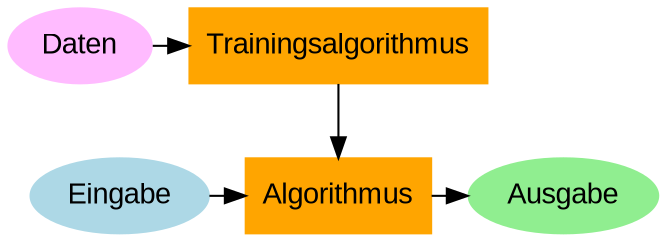 digraph R {
  compound=true;
  { rank=same Eingabe Algorithmus Ausgabe }
  {rank = same Daten Trainingsalgorithmus}
  "Eingabe"[color="lightblue",style="filled",fontname="Arial"]
  "Algorithmus"[color="orange",style="filled",shape="box",fontname="Arial"]
  "Trainingsalgorithmus"[color="orange",style="filled",shape="box",fontname="Arial"]
  "Ausgabe"[color="lightgreen",style="filled",fontname="Arial"]
  "Daten"[color="plum1",style="filled",fontname="Arial"]
  Daten-> Trainingsalgorithmus -> Algorithmus
  subgraph cluster1{
  Eingabe -> Algorithmus -> Ausgabe
  }
}
